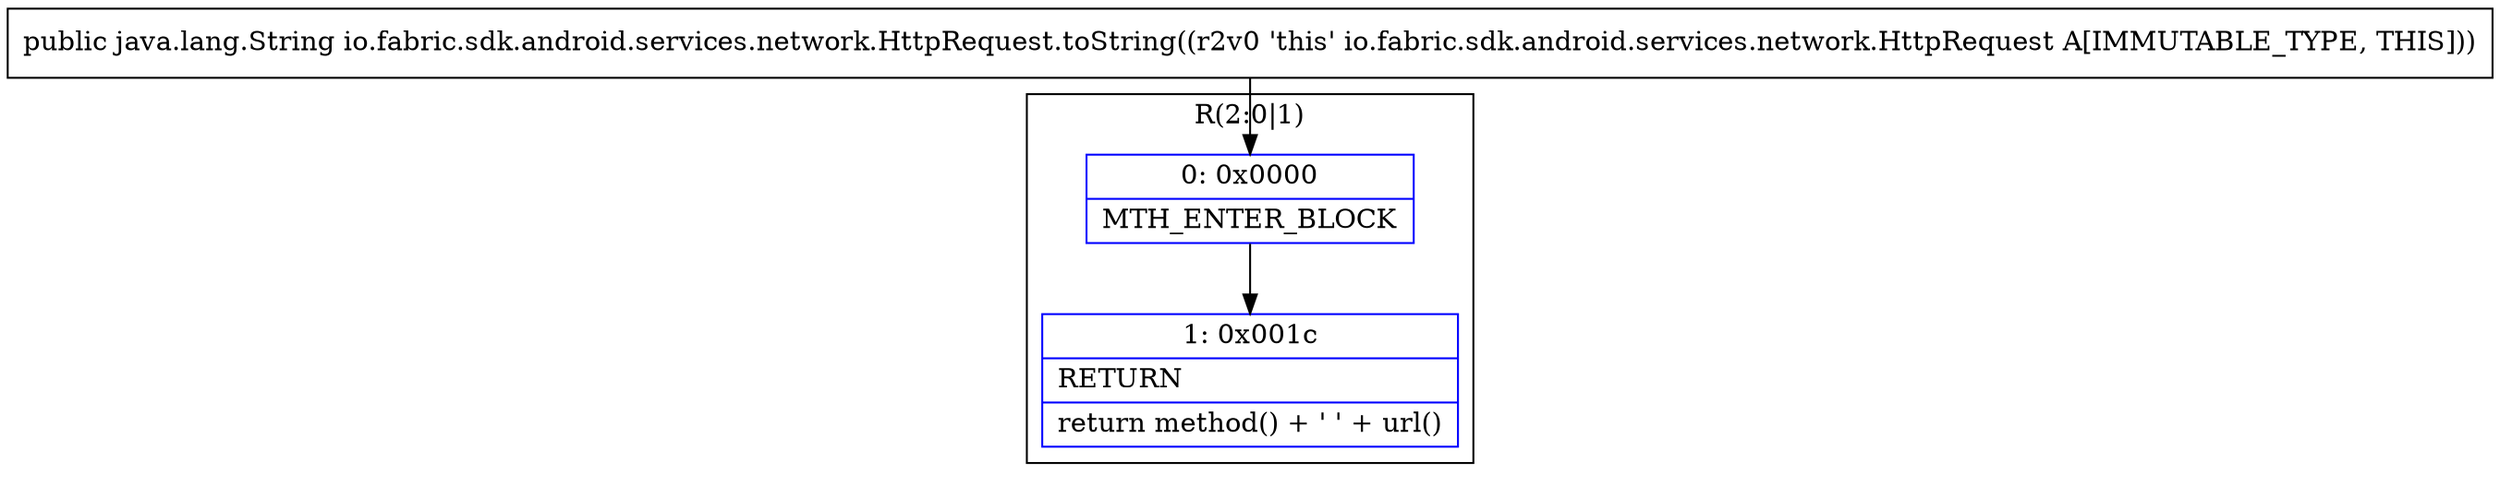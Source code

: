 digraph "CFG forio.fabric.sdk.android.services.network.HttpRequest.toString()Ljava\/lang\/String;" {
subgraph cluster_Region_907347843 {
label = "R(2:0|1)";
node [shape=record,color=blue];
Node_0 [shape=record,label="{0\:\ 0x0000|MTH_ENTER_BLOCK\l}"];
Node_1 [shape=record,label="{1\:\ 0x001c|RETURN\l|return method() + ' ' + url()\l}"];
}
MethodNode[shape=record,label="{public java.lang.String io.fabric.sdk.android.services.network.HttpRequest.toString((r2v0 'this' io.fabric.sdk.android.services.network.HttpRequest A[IMMUTABLE_TYPE, THIS])) }"];
MethodNode -> Node_0;
Node_0 -> Node_1;
}

